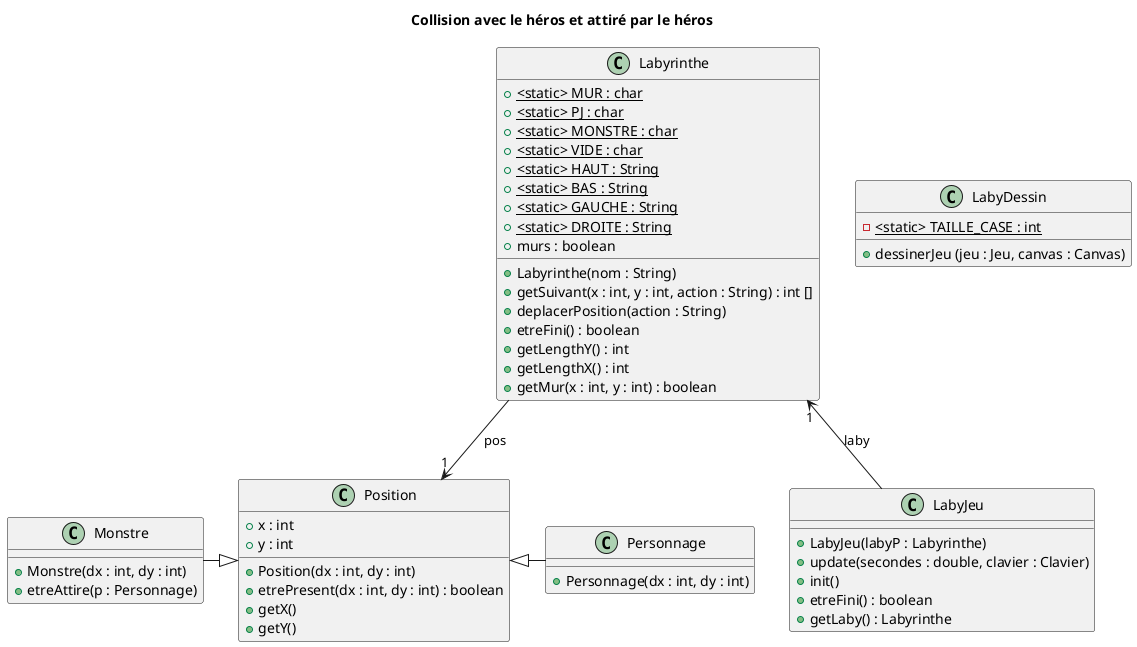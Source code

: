 @startuml
title Collision avec le héros et attiré par le héros

class Labyrinthe {
    + <static> MUR : char {static}
    + <static> PJ : char {static}
    + <static> MONSTRE : char {static}
    + <static> VIDE : char {static}
    + <static> HAUT : String {static}
    + <static> BAS : String {static}
    + <static> GAUCHE : String {static}
    + <static> DROITE : String {static}
    + murs : boolean

    + Labyrinthe(nom : String)
    + getSuivant(x : int, y : int, action : String) : int []
    + deplacerPosition(action : String)
    + etreFini() : boolean
    + getLengthY() : int
    + getLengthX() : int
    + getMur(x : int, y : int) : boolean
}

class LabyJeu {
    + LabyJeu(labyP : Labyrinthe)
    + update(secondes : double, clavier : Clavier)
    + init()
    + etreFini() : boolean
    + getLaby() : Labyrinthe
}

class LabyDessin {
    - <static> TAILLE_CASE : int {static}
    + dessinerJeu (jeu : Jeu, canvas : Canvas)
}

class Position {
    + x : int
    + y : int

    + Position(dx : int, dy : int)
    + etrePresent(dx : int, dy : int) : boolean
    + getX()
    + getY()
}

class Personnage {
    + Personnage(dx : int, dy : int)
}

class Monstre {
    + Monstre(dx : int, dy : int)
    + etreAttire(p : Personnage)
}

Labyrinthe --> Position : pos "1"
Labyrinthe "1" <-- LabyJeu : laby

Monstre -|> Position
Personnage -|> Position

@enduml